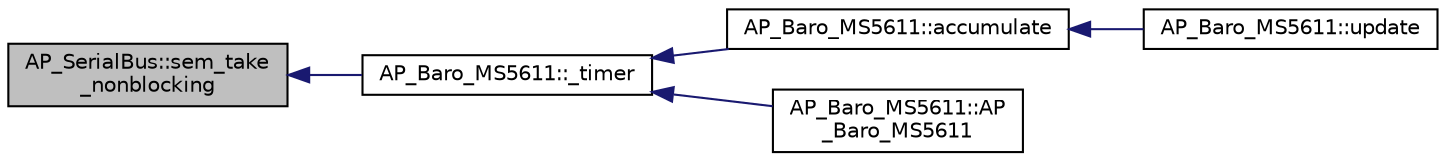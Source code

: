 digraph "AP_SerialBus::sem_take_nonblocking"
{
 // INTERACTIVE_SVG=YES
  edge [fontname="Helvetica",fontsize="10",labelfontname="Helvetica",labelfontsize="10"];
  node [fontname="Helvetica",fontsize="10",shape=record];
  rankdir="LR";
  Node1 [label="AP_SerialBus::sem_take\l_nonblocking",height=0.2,width=0.4,color="black", fillcolor="grey75", style="filled" fontcolor="black"];
  Node1 -> Node2 [dir="back",color="midnightblue",fontsize="10",style="solid",fontname="Helvetica"];
  Node2 [label="AP_Baro_MS5611::_timer",height=0.2,width=0.4,color="black", fillcolor="white", style="filled",URL="$classAP__Baro__MS5611.html#a754a45cd1e595ebd27fc4516341f3528"];
  Node2 -> Node3 [dir="back",color="midnightblue",fontsize="10",style="solid",fontname="Helvetica"];
  Node3 [label="AP_Baro_MS5611::accumulate",height=0.2,width=0.4,color="black", fillcolor="white", style="filled",URL="$classAP__Baro__MS5611.html#ab150f02d7a128f50c583578a411ed34d"];
  Node3 -> Node4 [dir="back",color="midnightblue",fontsize="10",style="solid",fontname="Helvetica"];
  Node4 [label="AP_Baro_MS5611::update",height=0.2,width=0.4,color="black", fillcolor="white", style="filled",URL="$classAP__Baro__MS5611.html#aaabf16d34651abefbe5a9c81f1eb7016"];
  Node2 -> Node5 [dir="back",color="midnightblue",fontsize="10",style="solid",fontname="Helvetica"];
  Node5 [label="AP_Baro_MS5611::AP\l_Baro_MS5611",height=0.2,width=0.4,color="black", fillcolor="white", style="filled",URL="$classAP__Baro__MS5611.html#a5e36586ae33638288843d7bc9ba5c607"];
}
